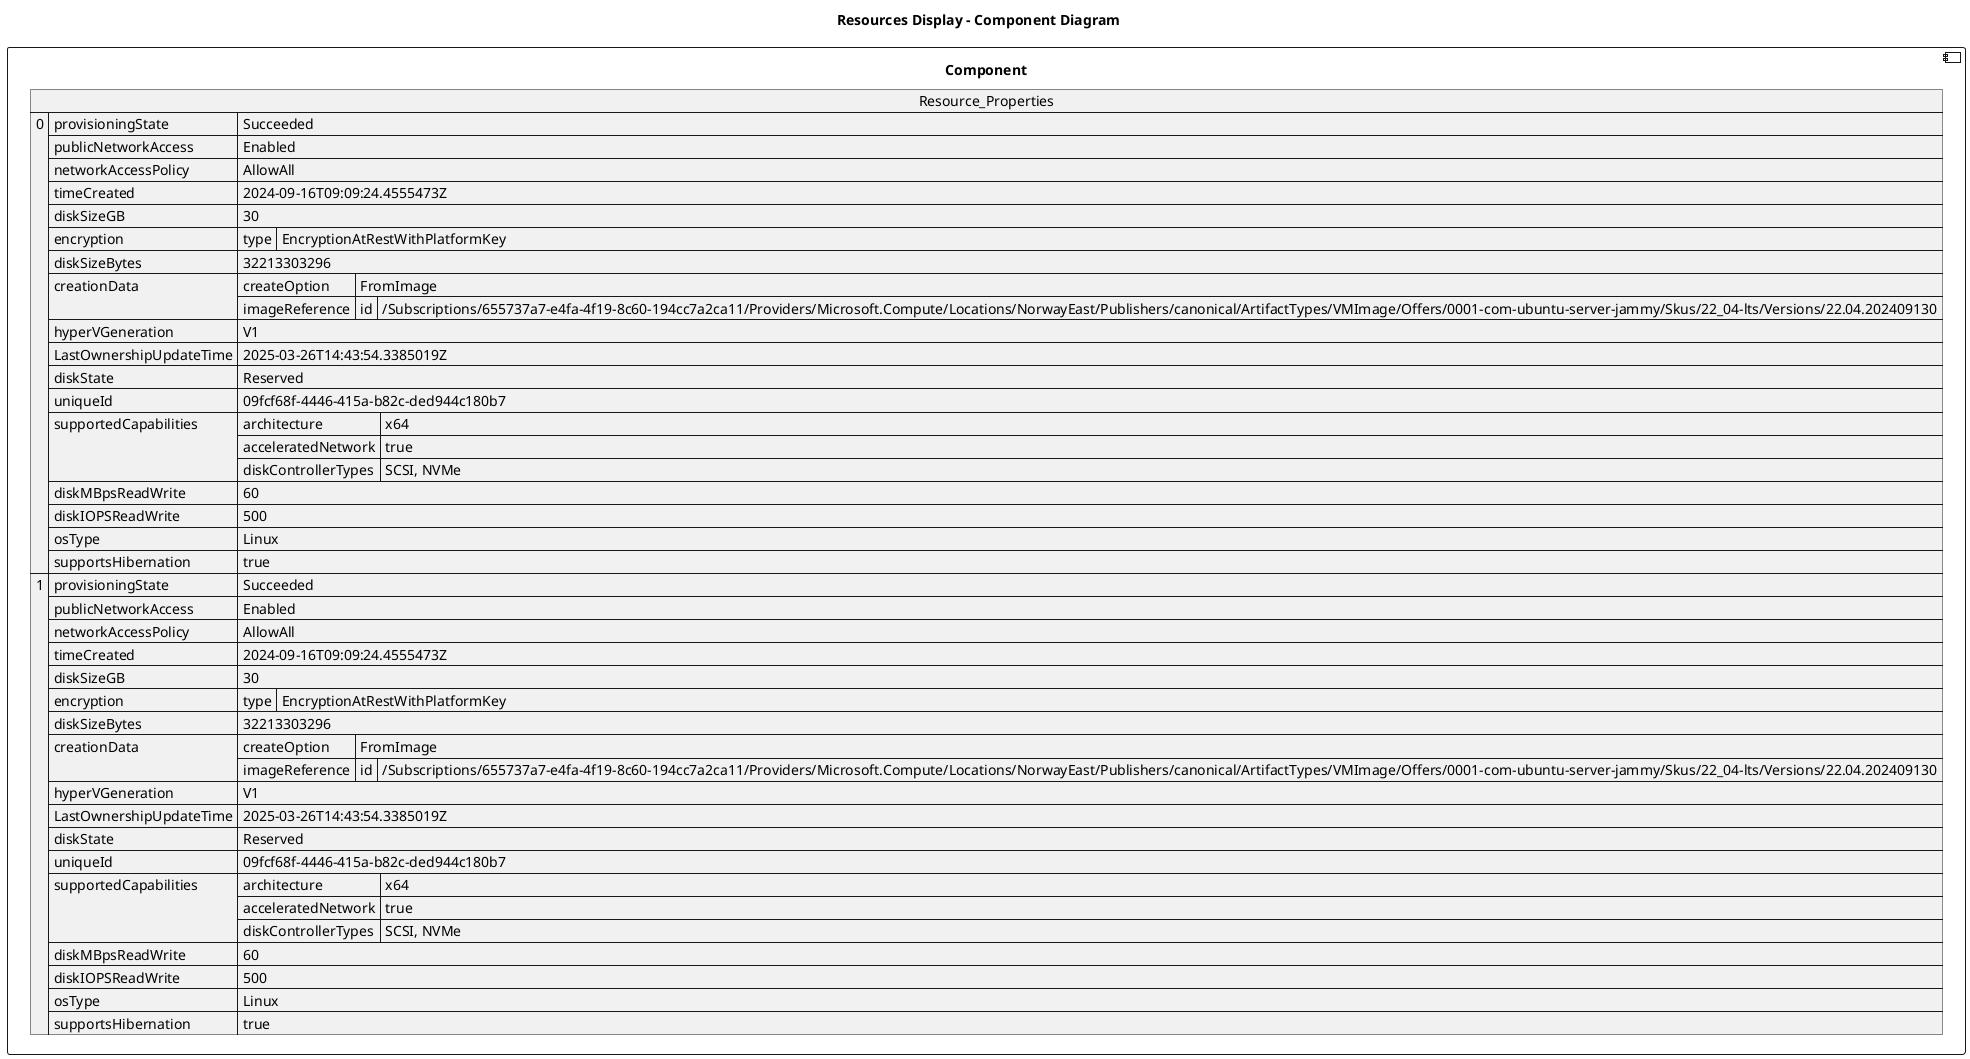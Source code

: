@startuml

title Resources Display - Component Diagram

component Component {

json  Resource_Properties {
  "0": {
    "provisioningState": "Succeeded",
    "publicNetworkAccess": "Enabled",
    "networkAccessPolicy": "AllowAll",
    "timeCreated": "2024-09-16T09:09:24.4555473Z",
    "diskSizeGB": 30,
    "encryption": {
      "type": "EncryptionAtRestWithPlatformKey"
    },
    "diskSizeBytes": 32213303296,
    "creationData": {
      "createOption": "FromImage",
      "imageReference": {
        "id": "/Subscriptions/655737a7-e4fa-4f19-8c60-194cc7a2ca11/Providers/Microsoft.Compute/Locations/NorwayEast/Publishers/canonical/ArtifactTypes/VMImage/Offers/0001-com-ubuntu-server-jammy/Skus/22_04-lts/Versions/22.04.202409130"
      }
    },
    "hyperVGeneration": "V1",
    "LastOwnershipUpdateTime": "2025-03-26T14:43:54.3385019Z",
    "diskState": "Reserved",
    "uniqueId": "09fcf68f-4446-415a-b82c-ded944c180b7",
    "supportedCapabilities": {
      "architecture": "x64",
      "acceleratedNetwork": true,
      "diskControllerTypes": "SCSI, NVMe"
    },
    "diskMBpsReadWrite": 60,
    "diskIOPSReadWrite": 500,
    "osType": "Linux",
    "supportsHibernation": true
  },
  "1": {
    "provisioningState": "Succeeded",
    "publicNetworkAccess": "Enabled",
    "networkAccessPolicy": "AllowAll",
    "timeCreated": "2024-09-16T09:09:24.4555473Z",
    "diskSizeGB": 30,
    "encryption": {
      "type": "EncryptionAtRestWithPlatformKey"
    },
    "diskSizeBytes": 32213303296,
    "creationData": {
      "createOption": "FromImage",
      "imageReference": {
        "id": "/Subscriptions/655737a7-e4fa-4f19-8c60-194cc7a2ca11/Providers/Microsoft.Compute/Locations/NorwayEast/Publishers/canonical/ArtifactTypes/VMImage/Offers/0001-com-ubuntu-server-jammy/Skus/22_04-lts/Versions/22.04.202409130"
      }
    },
    "hyperVGeneration": "V1",
    "LastOwnershipUpdateTime": "2025-03-26T14:43:54.3385019Z",
    "diskState": "Reserved",
    "uniqueId": "09fcf68f-4446-415a-b82c-ded944c180b7",
    "supportedCapabilities": {
      "architecture": "x64",
      "acceleratedNetwork": true,
      "diskControllerTypes": "SCSI, NVMe"
    },
    "diskMBpsReadWrite": 60,
    "diskIOPSReadWrite": 500,
    "osType": "Linux",
    "supportsHibernation": true
  }
}
}
@enduml
